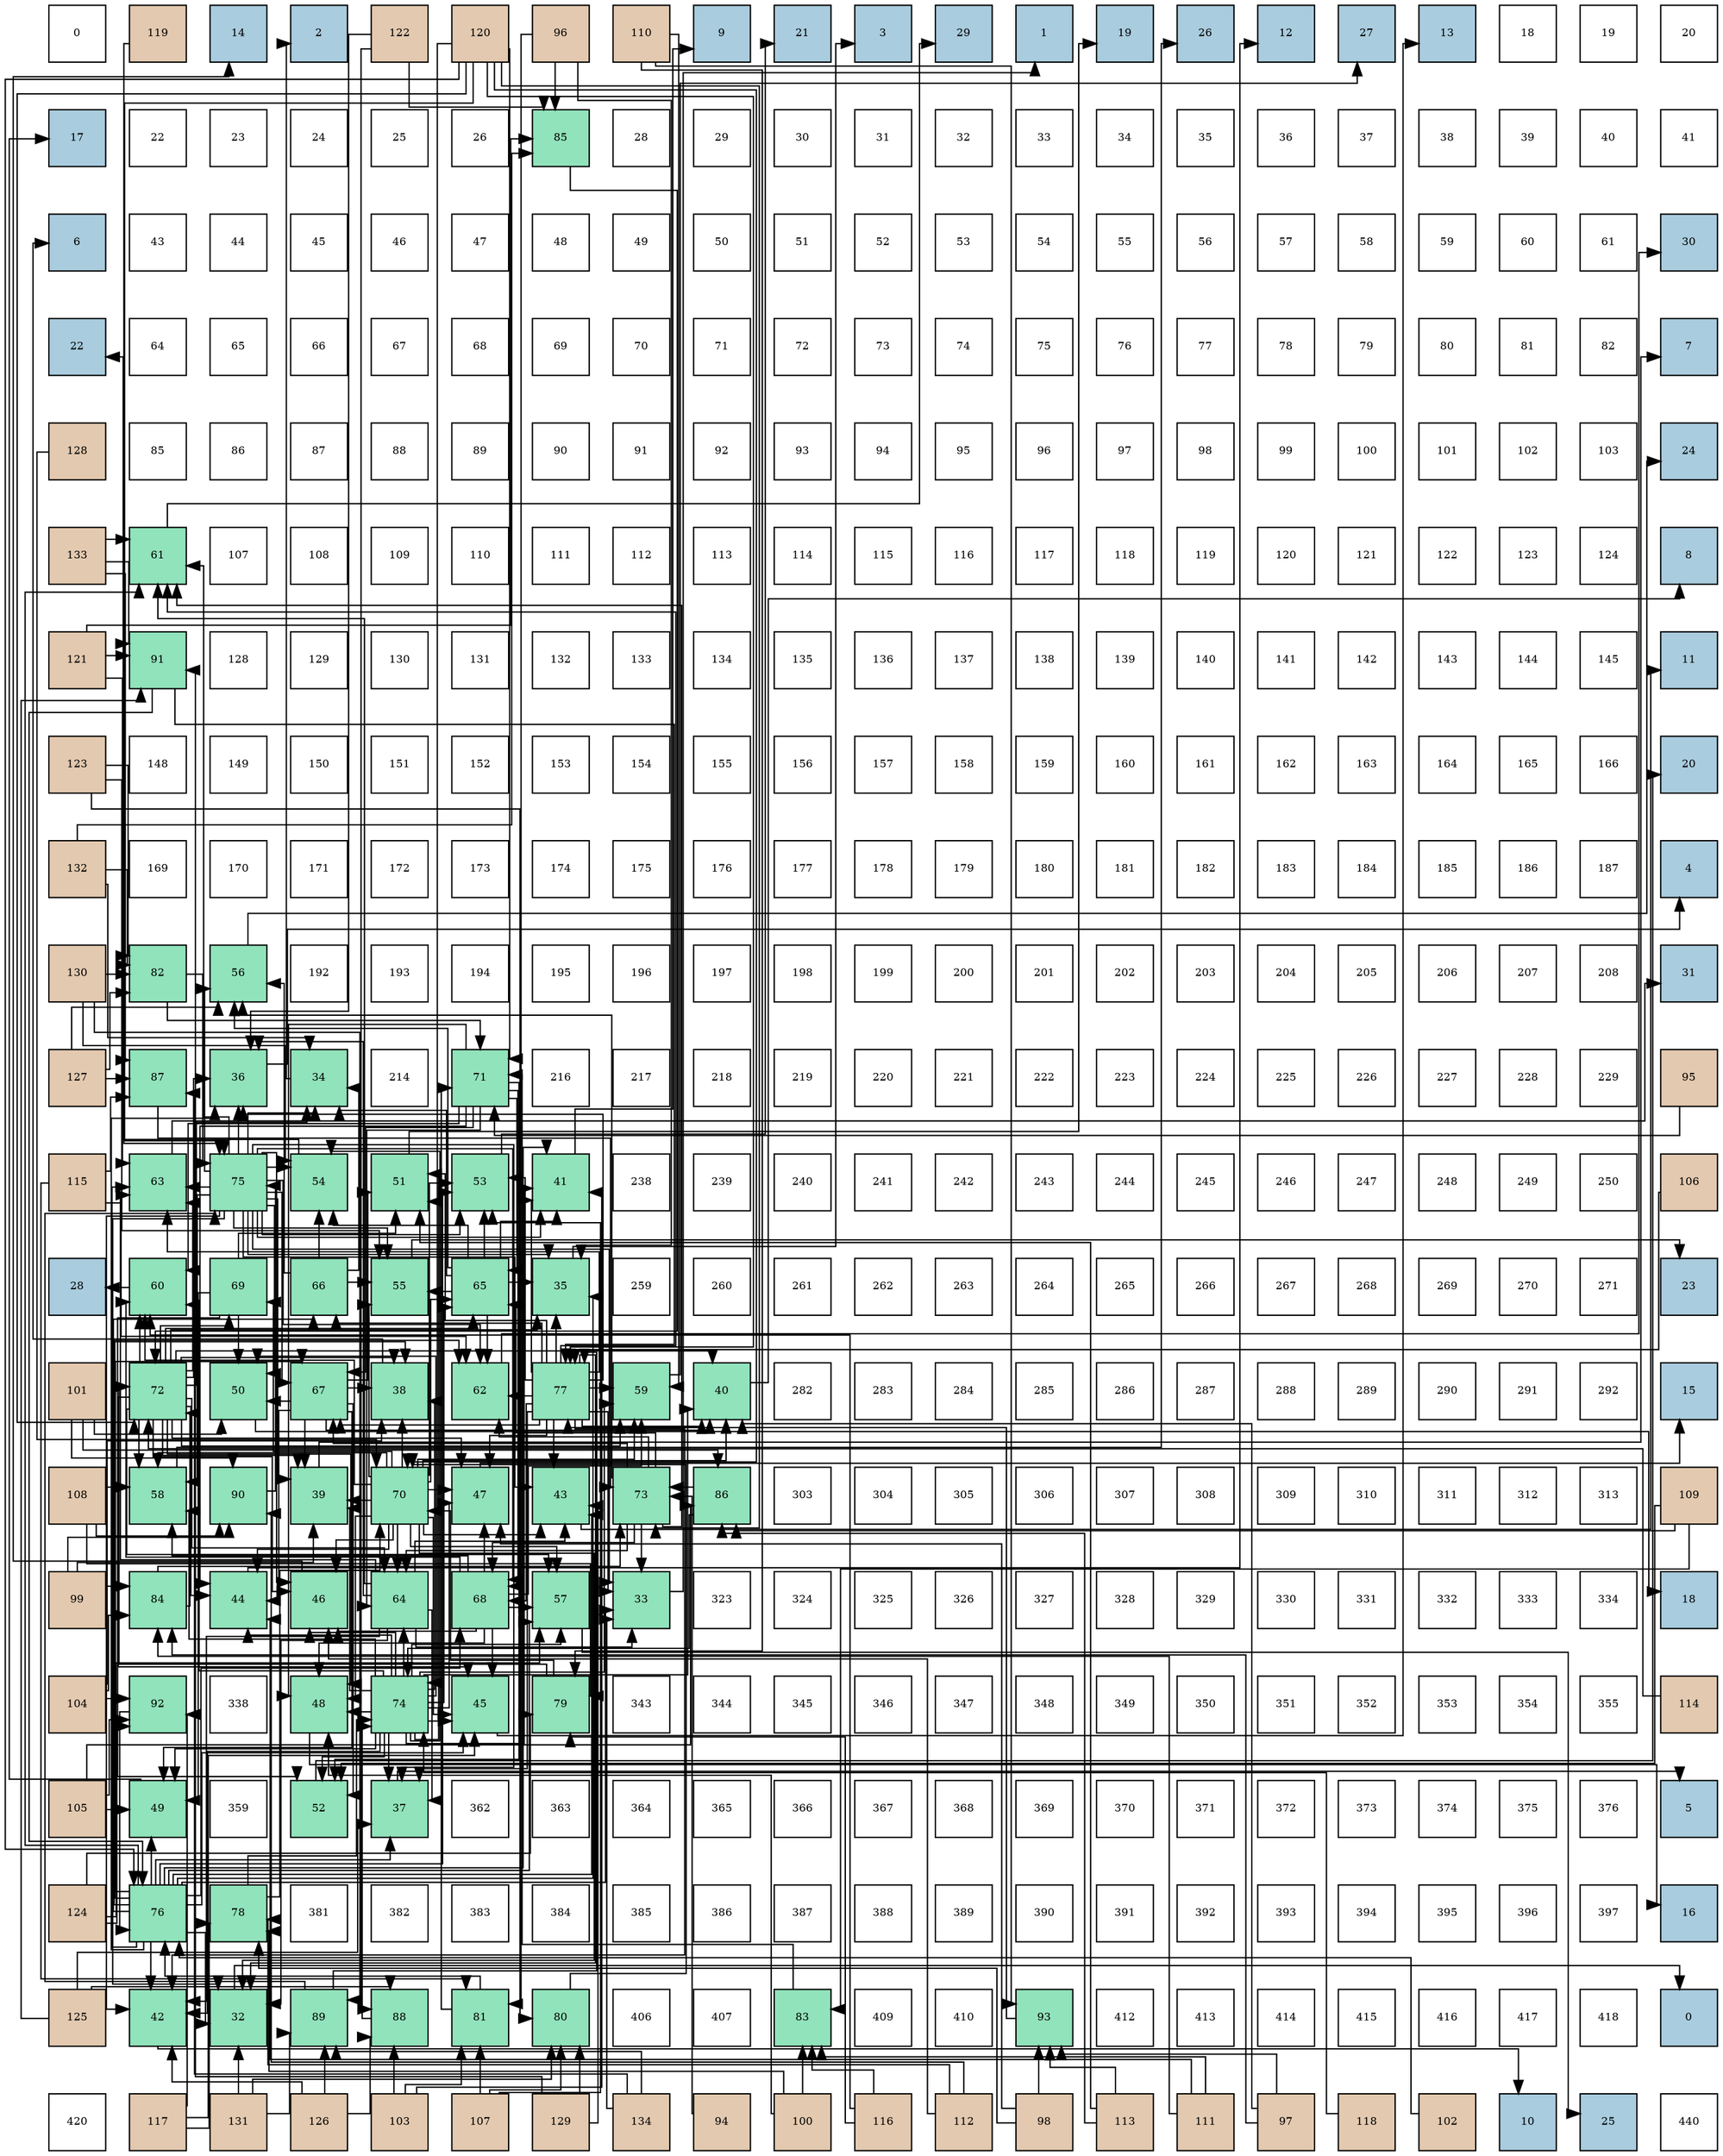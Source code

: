 digraph layout{
 rankdir=TB;
 splines=ortho;
 node [style=filled shape=square fixedsize=true width=0.6];
0[label="0", fontsize=8, fillcolor="#ffffff"];
1[label="119", fontsize=8, fillcolor="#e3c9af"];
2[label="14", fontsize=8, fillcolor="#a9ccde"];
3[label="2", fontsize=8, fillcolor="#a9ccde"];
4[label="122", fontsize=8, fillcolor="#e3c9af"];
5[label="120", fontsize=8, fillcolor="#e3c9af"];
6[label="96", fontsize=8, fillcolor="#e3c9af"];
7[label="110", fontsize=8, fillcolor="#e3c9af"];
8[label="9", fontsize=8, fillcolor="#a9ccde"];
9[label="21", fontsize=8, fillcolor="#a9ccde"];
10[label="3", fontsize=8, fillcolor="#a9ccde"];
11[label="29", fontsize=8, fillcolor="#a9ccde"];
12[label="1", fontsize=8, fillcolor="#a9ccde"];
13[label="19", fontsize=8, fillcolor="#a9ccde"];
14[label="26", fontsize=8, fillcolor="#a9ccde"];
15[label="12", fontsize=8, fillcolor="#a9ccde"];
16[label="27", fontsize=8, fillcolor="#a9ccde"];
17[label="13", fontsize=8, fillcolor="#a9ccde"];
18[label="18", fontsize=8, fillcolor="#ffffff"];
19[label="19", fontsize=8, fillcolor="#ffffff"];
20[label="20", fontsize=8, fillcolor="#ffffff"];
21[label="17", fontsize=8, fillcolor="#a9ccde"];
22[label="22", fontsize=8, fillcolor="#ffffff"];
23[label="23", fontsize=8, fillcolor="#ffffff"];
24[label="24", fontsize=8, fillcolor="#ffffff"];
25[label="25", fontsize=8, fillcolor="#ffffff"];
26[label="26", fontsize=8, fillcolor="#ffffff"];
27[label="85", fontsize=8, fillcolor="#91e3bb"];
28[label="28", fontsize=8, fillcolor="#ffffff"];
29[label="29", fontsize=8, fillcolor="#ffffff"];
30[label="30", fontsize=8, fillcolor="#ffffff"];
31[label="31", fontsize=8, fillcolor="#ffffff"];
32[label="32", fontsize=8, fillcolor="#ffffff"];
33[label="33", fontsize=8, fillcolor="#ffffff"];
34[label="34", fontsize=8, fillcolor="#ffffff"];
35[label="35", fontsize=8, fillcolor="#ffffff"];
36[label="36", fontsize=8, fillcolor="#ffffff"];
37[label="37", fontsize=8, fillcolor="#ffffff"];
38[label="38", fontsize=8, fillcolor="#ffffff"];
39[label="39", fontsize=8, fillcolor="#ffffff"];
40[label="40", fontsize=8, fillcolor="#ffffff"];
41[label="41", fontsize=8, fillcolor="#ffffff"];
42[label="6", fontsize=8, fillcolor="#a9ccde"];
43[label="43", fontsize=8, fillcolor="#ffffff"];
44[label="44", fontsize=8, fillcolor="#ffffff"];
45[label="45", fontsize=8, fillcolor="#ffffff"];
46[label="46", fontsize=8, fillcolor="#ffffff"];
47[label="47", fontsize=8, fillcolor="#ffffff"];
48[label="48", fontsize=8, fillcolor="#ffffff"];
49[label="49", fontsize=8, fillcolor="#ffffff"];
50[label="50", fontsize=8, fillcolor="#ffffff"];
51[label="51", fontsize=8, fillcolor="#ffffff"];
52[label="52", fontsize=8, fillcolor="#ffffff"];
53[label="53", fontsize=8, fillcolor="#ffffff"];
54[label="54", fontsize=8, fillcolor="#ffffff"];
55[label="55", fontsize=8, fillcolor="#ffffff"];
56[label="56", fontsize=8, fillcolor="#ffffff"];
57[label="57", fontsize=8, fillcolor="#ffffff"];
58[label="58", fontsize=8, fillcolor="#ffffff"];
59[label="59", fontsize=8, fillcolor="#ffffff"];
60[label="60", fontsize=8, fillcolor="#ffffff"];
61[label="61", fontsize=8, fillcolor="#ffffff"];
62[label="30", fontsize=8, fillcolor="#a9ccde"];
63[label="22", fontsize=8, fillcolor="#a9ccde"];
64[label="64", fontsize=8, fillcolor="#ffffff"];
65[label="65", fontsize=8, fillcolor="#ffffff"];
66[label="66", fontsize=8, fillcolor="#ffffff"];
67[label="67", fontsize=8, fillcolor="#ffffff"];
68[label="68", fontsize=8, fillcolor="#ffffff"];
69[label="69", fontsize=8, fillcolor="#ffffff"];
70[label="70", fontsize=8, fillcolor="#ffffff"];
71[label="71", fontsize=8, fillcolor="#ffffff"];
72[label="72", fontsize=8, fillcolor="#ffffff"];
73[label="73", fontsize=8, fillcolor="#ffffff"];
74[label="74", fontsize=8, fillcolor="#ffffff"];
75[label="75", fontsize=8, fillcolor="#ffffff"];
76[label="76", fontsize=8, fillcolor="#ffffff"];
77[label="77", fontsize=8, fillcolor="#ffffff"];
78[label="78", fontsize=8, fillcolor="#ffffff"];
79[label="79", fontsize=8, fillcolor="#ffffff"];
80[label="80", fontsize=8, fillcolor="#ffffff"];
81[label="81", fontsize=8, fillcolor="#ffffff"];
82[label="82", fontsize=8, fillcolor="#ffffff"];
83[label="7", fontsize=8, fillcolor="#a9ccde"];
84[label="128", fontsize=8, fillcolor="#e3c9af"];
85[label="85", fontsize=8, fillcolor="#ffffff"];
86[label="86", fontsize=8, fillcolor="#ffffff"];
87[label="87", fontsize=8, fillcolor="#ffffff"];
88[label="88", fontsize=8, fillcolor="#ffffff"];
89[label="89", fontsize=8, fillcolor="#ffffff"];
90[label="90", fontsize=8, fillcolor="#ffffff"];
91[label="91", fontsize=8, fillcolor="#ffffff"];
92[label="92", fontsize=8, fillcolor="#ffffff"];
93[label="93", fontsize=8, fillcolor="#ffffff"];
94[label="94", fontsize=8, fillcolor="#ffffff"];
95[label="95", fontsize=8, fillcolor="#ffffff"];
96[label="96", fontsize=8, fillcolor="#ffffff"];
97[label="97", fontsize=8, fillcolor="#ffffff"];
98[label="98", fontsize=8, fillcolor="#ffffff"];
99[label="99", fontsize=8, fillcolor="#ffffff"];
100[label="100", fontsize=8, fillcolor="#ffffff"];
101[label="101", fontsize=8, fillcolor="#ffffff"];
102[label="102", fontsize=8, fillcolor="#ffffff"];
103[label="103", fontsize=8, fillcolor="#ffffff"];
104[label="24", fontsize=8, fillcolor="#a9ccde"];
105[label="133", fontsize=8, fillcolor="#e3c9af"];
106[label="61", fontsize=8, fillcolor="#91e3bb"];
107[label="107", fontsize=8, fillcolor="#ffffff"];
108[label="108", fontsize=8, fillcolor="#ffffff"];
109[label="109", fontsize=8, fillcolor="#ffffff"];
110[label="110", fontsize=8, fillcolor="#ffffff"];
111[label="111", fontsize=8, fillcolor="#ffffff"];
112[label="112", fontsize=8, fillcolor="#ffffff"];
113[label="113", fontsize=8, fillcolor="#ffffff"];
114[label="114", fontsize=8, fillcolor="#ffffff"];
115[label="115", fontsize=8, fillcolor="#ffffff"];
116[label="116", fontsize=8, fillcolor="#ffffff"];
117[label="117", fontsize=8, fillcolor="#ffffff"];
118[label="118", fontsize=8, fillcolor="#ffffff"];
119[label="119", fontsize=8, fillcolor="#ffffff"];
120[label="120", fontsize=8, fillcolor="#ffffff"];
121[label="121", fontsize=8, fillcolor="#ffffff"];
122[label="122", fontsize=8, fillcolor="#ffffff"];
123[label="123", fontsize=8, fillcolor="#ffffff"];
124[label="124", fontsize=8, fillcolor="#ffffff"];
125[label="8", fontsize=8, fillcolor="#a9ccde"];
126[label="121", fontsize=8, fillcolor="#e3c9af"];
127[label="91", fontsize=8, fillcolor="#91e3bb"];
128[label="128", fontsize=8, fillcolor="#ffffff"];
129[label="129", fontsize=8, fillcolor="#ffffff"];
130[label="130", fontsize=8, fillcolor="#ffffff"];
131[label="131", fontsize=8, fillcolor="#ffffff"];
132[label="132", fontsize=8, fillcolor="#ffffff"];
133[label="133", fontsize=8, fillcolor="#ffffff"];
134[label="134", fontsize=8, fillcolor="#ffffff"];
135[label="135", fontsize=8, fillcolor="#ffffff"];
136[label="136", fontsize=8, fillcolor="#ffffff"];
137[label="137", fontsize=8, fillcolor="#ffffff"];
138[label="138", fontsize=8, fillcolor="#ffffff"];
139[label="139", fontsize=8, fillcolor="#ffffff"];
140[label="140", fontsize=8, fillcolor="#ffffff"];
141[label="141", fontsize=8, fillcolor="#ffffff"];
142[label="142", fontsize=8, fillcolor="#ffffff"];
143[label="143", fontsize=8, fillcolor="#ffffff"];
144[label="144", fontsize=8, fillcolor="#ffffff"];
145[label="145", fontsize=8, fillcolor="#ffffff"];
146[label="11", fontsize=8, fillcolor="#a9ccde"];
147[label="123", fontsize=8, fillcolor="#e3c9af"];
148[label="148", fontsize=8, fillcolor="#ffffff"];
149[label="149", fontsize=8, fillcolor="#ffffff"];
150[label="150", fontsize=8, fillcolor="#ffffff"];
151[label="151", fontsize=8, fillcolor="#ffffff"];
152[label="152", fontsize=8, fillcolor="#ffffff"];
153[label="153", fontsize=8, fillcolor="#ffffff"];
154[label="154", fontsize=8, fillcolor="#ffffff"];
155[label="155", fontsize=8, fillcolor="#ffffff"];
156[label="156", fontsize=8, fillcolor="#ffffff"];
157[label="157", fontsize=8, fillcolor="#ffffff"];
158[label="158", fontsize=8, fillcolor="#ffffff"];
159[label="159", fontsize=8, fillcolor="#ffffff"];
160[label="160", fontsize=8, fillcolor="#ffffff"];
161[label="161", fontsize=8, fillcolor="#ffffff"];
162[label="162", fontsize=8, fillcolor="#ffffff"];
163[label="163", fontsize=8, fillcolor="#ffffff"];
164[label="164", fontsize=8, fillcolor="#ffffff"];
165[label="165", fontsize=8, fillcolor="#ffffff"];
166[label="166", fontsize=8, fillcolor="#ffffff"];
167[label="20", fontsize=8, fillcolor="#a9ccde"];
168[label="132", fontsize=8, fillcolor="#e3c9af"];
169[label="169", fontsize=8, fillcolor="#ffffff"];
170[label="170", fontsize=8, fillcolor="#ffffff"];
171[label="171", fontsize=8, fillcolor="#ffffff"];
172[label="172", fontsize=8, fillcolor="#ffffff"];
173[label="173", fontsize=8, fillcolor="#ffffff"];
174[label="174", fontsize=8, fillcolor="#ffffff"];
175[label="175", fontsize=8, fillcolor="#ffffff"];
176[label="176", fontsize=8, fillcolor="#ffffff"];
177[label="177", fontsize=8, fillcolor="#ffffff"];
178[label="178", fontsize=8, fillcolor="#ffffff"];
179[label="179", fontsize=8, fillcolor="#ffffff"];
180[label="180", fontsize=8, fillcolor="#ffffff"];
181[label="181", fontsize=8, fillcolor="#ffffff"];
182[label="182", fontsize=8, fillcolor="#ffffff"];
183[label="183", fontsize=8, fillcolor="#ffffff"];
184[label="184", fontsize=8, fillcolor="#ffffff"];
185[label="185", fontsize=8, fillcolor="#ffffff"];
186[label="186", fontsize=8, fillcolor="#ffffff"];
187[label="187", fontsize=8, fillcolor="#ffffff"];
188[label="4", fontsize=8, fillcolor="#a9ccde"];
189[label="130", fontsize=8, fillcolor="#e3c9af"];
190[label="82", fontsize=8, fillcolor="#91e3bb"];
191[label="56", fontsize=8, fillcolor="#91e3bb"];
192[label="192", fontsize=8, fillcolor="#ffffff"];
193[label="193", fontsize=8, fillcolor="#ffffff"];
194[label="194", fontsize=8, fillcolor="#ffffff"];
195[label="195", fontsize=8, fillcolor="#ffffff"];
196[label="196", fontsize=8, fillcolor="#ffffff"];
197[label="197", fontsize=8, fillcolor="#ffffff"];
198[label="198", fontsize=8, fillcolor="#ffffff"];
199[label="199", fontsize=8, fillcolor="#ffffff"];
200[label="200", fontsize=8, fillcolor="#ffffff"];
201[label="201", fontsize=8, fillcolor="#ffffff"];
202[label="202", fontsize=8, fillcolor="#ffffff"];
203[label="203", fontsize=8, fillcolor="#ffffff"];
204[label="204", fontsize=8, fillcolor="#ffffff"];
205[label="205", fontsize=8, fillcolor="#ffffff"];
206[label="206", fontsize=8, fillcolor="#ffffff"];
207[label="207", fontsize=8, fillcolor="#ffffff"];
208[label="208", fontsize=8, fillcolor="#ffffff"];
209[label="31", fontsize=8, fillcolor="#a9ccde"];
210[label="127", fontsize=8, fillcolor="#e3c9af"];
211[label="87", fontsize=8, fillcolor="#91e3bb"];
212[label="36", fontsize=8, fillcolor="#91e3bb"];
213[label="34", fontsize=8, fillcolor="#91e3bb"];
214[label="214", fontsize=8, fillcolor="#ffffff"];
215[label="71", fontsize=8, fillcolor="#91e3bb"];
216[label="216", fontsize=8, fillcolor="#ffffff"];
217[label="217", fontsize=8, fillcolor="#ffffff"];
218[label="218", fontsize=8, fillcolor="#ffffff"];
219[label="219", fontsize=8, fillcolor="#ffffff"];
220[label="220", fontsize=8, fillcolor="#ffffff"];
221[label="221", fontsize=8, fillcolor="#ffffff"];
222[label="222", fontsize=8, fillcolor="#ffffff"];
223[label="223", fontsize=8, fillcolor="#ffffff"];
224[label="224", fontsize=8, fillcolor="#ffffff"];
225[label="225", fontsize=8, fillcolor="#ffffff"];
226[label="226", fontsize=8, fillcolor="#ffffff"];
227[label="227", fontsize=8, fillcolor="#ffffff"];
228[label="228", fontsize=8, fillcolor="#ffffff"];
229[label="229", fontsize=8, fillcolor="#ffffff"];
230[label="95", fontsize=8, fillcolor="#e3c9af"];
231[label="115", fontsize=8, fillcolor="#e3c9af"];
232[label="63", fontsize=8, fillcolor="#91e3bb"];
233[label="75", fontsize=8, fillcolor="#91e3bb"];
234[label="54", fontsize=8, fillcolor="#91e3bb"];
235[label="51", fontsize=8, fillcolor="#91e3bb"];
236[label="53", fontsize=8, fillcolor="#91e3bb"];
237[label="41", fontsize=8, fillcolor="#91e3bb"];
238[label="238", fontsize=8, fillcolor="#ffffff"];
239[label="239", fontsize=8, fillcolor="#ffffff"];
240[label="240", fontsize=8, fillcolor="#ffffff"];
241[label="241", fontsize=8, fillcolor="#ffffff"];
242[label="242", fontsize=8, fillcolor="#ffffff"];
243[label="243", fontsize=8, fillcolor="#ffffff"];
244[label="244", fontsize=8, fillcolor="#ffffff"];
245[label="245", fontsize=8, fillcolor="#ffffff"];
246[label="246", fontsize=8, fillcolor="#ffffff"];
247[label="247", fontsize=8, fillcolor="#ffffff"];
248[label="248", fontsize=8, fillcolor="#ffffff"];
249[label="249", fontsize=8, fillcolor="#ffffff"];
250[label="250", fontsize=8, fillcolor="#ffffff"];
251[label="106", fontsize=8, fillcolor="#e3c9af"];
252[label="28", fontsize=8, fillcolor="#a9ccde"];
253[label="60", fontsize=8, fillcolor="#91e3bb"];
254[label="69", fontsize=8, fillcolor="#91e3bb"];
255[label="66", fontsize=8, fillcolor="#91e3bb"];
256[label="55", fontsize=8, fillcolor="#91e3bb"];
257[label="65", fontsize=8, fillcolor="#91e3bb"];
258[label="35", fontsize=8, fillcolor="#91e3bb"];
259[label="259", fontsize=8, fillcolor="#ffffff"];
260[label="260", fontsize=8, fillcolor="#ffffff"];
261[label="261", fontsize=8, fillcolor="#ffffff"];
262[label="262", fontsize=8, fillcolor="#ffffff"];
263[label="263", fontsize=8, fillcolor="#ffffff"];
264[label="264", fontsize=8, fillcolor="#ffffff"];
265[label="265", fontsize=8, fillcolor="#ffffff"];
266[label="266", fontsize=8, fillcolor="#ffffff"];
267[label="267", fontsize=8, fillcolor="#ffffff"];
268[label="268", fontsize=8, fillcolor="#ffffff"];
269[label="269", fontsize=8, fillcolor="#ffffff"];
270[label="270", fontsize=8, fillcolor="#ffffff"];
271[label="271", fontsize=8, fillcolor="#ffffff"];
272[label="23", fontsize=8, fillcolor="#a9ccde"];
273[label="101", fontsize=8, fillcolor="#e3c9af"];
274[label="72", fontsize=8, fillcolor="#91e3bb"];
275[label="50", fontsize=8, fillcolor="#91e3bb"];
276[label="67", fontsize=8, fillcolor="#91e3bb"];
277[label="38", fontsize=8, fillcolor="#91e3bb"];
278[label="62", fontsize=8, fillcolor="#91e3bb"];
279[label="77", fontsize=8, fillcolor="#91e3bb"];
280[label="59", fontsize=8, fillcolor="#91e3bb"];
281[label="40", fontsize=8, fillcolor="#91e3bb"];
282[label="282", fontsize=8, fillcolor="#ffffff"];
283[label="283", fontsize=8, fillcolor="#ffffff"];
284[label="284", fontsize=8, fillcolor="#ffffff"];
285[label="285", fontsize=8, fillcolor="#ffffff"];
286[label="286", fontsize=8, fillcolor="#ffffff"];
287[label="287", fontsize=8, fillcolor="#ffffff"];
288[label="288", fontsize=8, fillcolor="#ffffff"];
289[label="289", fontsize=8, fillcolor="#ffffff"];
290[label="290", fontsize=8, fillcolor="#ffffff"];
291[label="291", fontsize=8, fillcolor="#ffffff"];
292[label="292", fontsize=8, fillcolor="#ffffff"];
293[label="15", fontsize=8, fillcolor="#a9ccde"];
294[label="108", fontsize=8, fillcolor="#e3c9af"];
295[label="58", fontsize=8, fillcolor="#91e3bb"];
296[label="90", fontsize=8, fillcolor="#91e3bb"];
297[label="39", fontsize=8, fillcolor="#91e3bb"];
298[label="70", fontsize=8, fillcolor="#91e3bb"];
299[label="47", fontsize=8, fillcolor="#91e3bb"];
300[label="43", fontsize=8, fillcolor="#91e3bb"];
301[label="73", fontsize=8, fillcolor="#91e3bb"];
302[label="86", fontsize=8, fillcolor="#91e3bb"];
303[label="303", fontsize=8, fillcolor="#ffffff"];
304[label="304", fontsize=8, fillcolor="#ffffff"];
305[label="305", fontsize=8, fillcolor="#ffffff"];
306[label="306", fontsize=8, fillcolor="#ffffff"];
307[label="307", fontsize=8, fillcolor="#ffffff"];
308[label="308", fontsize=8, fillcolor="#ffffff"];
309[label="309", fontsize=8, fillcolor="#ffffff"];
310[label="310", fontsize=8, fillcolor="#ffffff"];
311[label="311", fontsize=8, fillcolor="#ffffff"];
312[label="312", fontsize=8, fillcolor="#ffffff"];
313[label="313", fontsize=8, fillcolor="#ffffff"];
314[label="109", fontsize=8, fillcolor="#e3c9af"];
315[label="99", fontsize=8, fillcolor="#e3c9af"];
316[label="84", fontsize=8, fillcolor="#91e3bb"];
317[label="44", fontsize=8, fillcolor="#91e3bb"];
318[label="46", fontsize=8, fillcolor="#91e3bb"];
319[label="64", fontsize=8, fillcolor="#91e3bb"];
320[label="68", fontsize=8, fillcolor="#91e3bb"];
321[label="57", fontsize=8, fillcolor="#91e3bb"];
322[label="33", fontsize=8, fillcolor="#91e3bb"];
323[label="323", fontsize=8, fillcolor="#ffffff"];
324[label="324", fontsize=8, fillcolor="#ffffff"];
325[label="325", fontsize=8, fillcolor="#ffffff"];
326[label="326", fontsize=8, fillcolor="#ffffff"];
327[label="327", fontsize=8, fillcolor="#ffffff"];
328[label="328", fontsize=8, fillcolor="#ffffff"];
329[label="329", fontsize=8, fillcolor="#ffffff"];
330[label="330", fontsize=8, fillcolor="#ffffff"];
331[label="331", fontsize=8, fillcolor="#ffffff"];
332[label="332", fontsize=8, fillcolor="#ffffff"];
333[label="333", fontsize=8, fillcolor="#ffffff"];
334[label="334", fontsize=8, fillcolor="#ffffff"];
335[label="18", fontsize=8, fillcolor="#a9ccde"];
336[label="104", fontsize=8, fillcolor="#e3c9af"];
337[label="92", fontsize=8, fillcolor="#91e3bb"];
338[label="338", fontsize=8, fillcolor="#ffffff"];
339[label="48", fontsize=8, fillcolor="#91e3bb"];
340[label="74", fontsize=8, fillcolor="#91e3bb"];
341[label="45", fontsize=8, fillcolor="#91e3bb"];
342[label="79", fontsize=8, fillcolor="#91e3bb"];
343[label="343", fontsize=8, fillcolor="#ffffff"];
344[label="344", fontsize=8, fillcolor="#ffffff"];
345[label="345", fontsize=8, fillcolor="#ffffff"];
346[label="346", fontsize=8, fillcolor="#ffffff"];
347[label="347", fontsize=8, fillcolor="#ffffff"];
348[label="348", fontsize=8, fillcolor="#ffffff"];
349[label="349", fontsize=8, fillcolor="#ffffff"];
350[label="350", fontsize=8, fillcolor="#ffffff"];
351[label="351", fontsize=8, fillcolor="#ffffff"];
352[label="352", fontsize=8, fillcolor="#ffffff"];
353[label="353", fontsize=8, fillcolor="#ffffff"];
354[label="354", fontsize=8, fillcolor="#ffffff"];
355[label="355", fontsize=8, fillcolor="#ffffff"];
356[label="114", fontsize=8, fillcolor="#e3c9af"];
357[label="105", fontsize=8, fillcolor="#e3c9af"];
358[label="49", fontsize=8, fillcolor="#91e3bb"];
359[label="359", fontsize=8, fillcolor="#ffffff"];
360[label="52", fontsize=8, fillcolor="#91e3bb"];
361[label="37", fontsize=8, fillcolor="#91e3bb"];
362[label="362", fontsize=8, fillcolor="#ffffff"];
363[label="363", fontsize=8, fillcolor="#ffffff"];
364[label="364", fontsize=8, fillcolor="#ffffff"];
365[label="365", fontsize=8, fillcolor="#ffffff"];
366[label="366", fontsize=8, fillcolor="#ffffff"];
367[label="367", fontsize=8, fillcolor="#ffffff"];
368[label="368", fontsize=8, fillcolor="#ffffff"];
369[label="369", fontsize=8, fillcolor="#ffffff"];
370[label="370", fontsize=8, fillcolor="#ffffff"];
371[label="371", fontsize=8, fillcolor="#ffffff"];
372[label="372", fontsize=8, fillcolor="#ffffff"];
373[label="373", fontsize=8, fillcolor="#ffffff"];
374[label="374", fontsize=8, fillcolor="#ffffff"];
375[label="375", fontsize=8, fillcolor="#ffffff"];
376[label="376", fontsize=8, fillcolor="#ffffff"];
377[label="5", fontsize=8, fillcolor="#a9ccde"];
378[label="124", fontsize=8, fillcolor="#e3c9af"];
379[label="76", fontsize=8, fillcolor="#91e3bb"];
380[label="78", fontsize=8, fillcolor="#91e3bb"];
381[label="381", fontsize=8, fillcolor="#ffffff"];
382[label="382", fontsize=8, fillcolor="#ffffff"];
383[label="383", fontsize=8, fillcolor="#ffffff"];
384[label="384", fontsize=8, fillcolor="#ffffff"];
385[label="385", fontsize=8, fillcolor="#ffffff"];
386[label="386", fontsize=8, fillcolor="#ffffff"];
387[label="387", fontsize=8, fillcolor="#ffffff"];
388[label="388", fontsize=8, fillcolor="#ffffff"];
389[label="389", fontsize=8, fillcolor="#ffffff"];
390[label="390", fontsize=8, fillcolor="#ffffff"];
391[label="391", fontsize=8, fillcolor="#ffffff"];
392[label="392", fontsize=8, fillcolor="#ffffff"];
393[label="393", fontsize=8, fillcolor="#ffffff"];
394[label="394", fontsize=8, fillcolor="#ffffff"];
395[label="395", fontsize=8, fillcolor="#ffffff"];
396[label="396", fontsize=8, fillcolor="#ffffff"];
397[label="397", fontsize=8, fillcolor="#ffffff"];
398[label="16", fontsize=8, fillcolor="#a9ccde"];
399[label="125", fontsize=8, fillcolor="#e3c9af"];
400[label="42", fontsize=8, fillcolor="#91e3bb"];
401[label="32", fontsize=8, fillcolor="#91e3bb"];
402[label="89", fontsize=8, fillcolor="#91e3bb"];
403[label="88", fontsize=8, fillcolor="#91e3bb"];
404[label="81", fontsize=8, fillcolor="#91e3bb"];
405[label="80", fontsize=8, fillcolor="#91e3bb"];
406[label="406", fontsize=8, fillcolor="#ffffff"];
407[label="407", fontsize=8, fillcolor="#ffffff"];
408[label="83", fontsize=8, fillcolor="#91e3bb"];
409[label="409", fontsize=8, fillcolor="#ffffff"];
410[label="410", fontsize=8, fillcolor="#ffffff"];
411[label="93", fontsize=8, fillcolor="#91e3bb"];
412[label="412", fontsize=8, fillcolor="#ffffff"];
413[label="413", fontsize=8, fillcolor="#ffffff"];
414[label="414", fontsize=8, fillcolor="#ffffff"];
415[label="415", fontsize=8, fillcolor="#ffffff"];
416[label="416", fontsize=8, fillcolor="#ffffff"];
417[label="417", fontsize=8, fillcolor="#ffffff"];
418[label="418", fontsize=8, fillcolor="#ffffff"];
419[label="0", fontsize=8, fillcolor="#a9ccde"];
420[label="420", fontsize=8, fillcolor="#ffffff"];
421[label="117", fontsize=8, fillcolor="#e3c9af"];
422[label="131", fontsize=8, fillcolor="#e3c9af"];
423[label="126", fontsize=8, fillcolor="#e3c9af"];
424[label="103", fontsize=8, fillcolor="#e3c9af"];
425[label="107", fontsize=8, fillcolor="#e3c9af"];
426[label="129", fontsize=8, fillcolor="#e3c9af"];
427[label="134", fontsize=8, fillcolor="#e3c9af"];
428[label="94", fontsize=8, fillcolor="#e3c9af"];
429[label="100", fontsize=8, fillcolor="#e3c9af"];
430[label="116", fontsize=8, fillcolor="#e3c9af"];
431[label="112", fontsize=8, fillcolor="#e3c9af"];
432[label="98", fontsize=8, fillcolor="#e3c9af"];
433[label="113", fontsize=8, fillcolor="#e3c9af"];
434[label="111", fontsize=8, fillcolor="#e3c9af"];
435[label="97", fontsize=8, fillcolor="#e3c9af"];
436[label="118", fontsize=8, fillcolor="#e3c9af"];
437[label="102", fontsize=8, fillcolor="#e3c9af"];
438[label="10", fontsize=8, fillcolor="#a9ccde"];
439[label="25", fontsize=8, fillcolor="#a9ccde"];
440[label="440", fontsize=8, fillcolor="#ffffff"];
edge [constraint=false, style=vis];401 -> 419;
322 -> 12;
213 -> 3;
258 -> 10;
212 -> 188;
361 -> 377;
277 -> 42;
297 -> 83;
281 -> 125;
237 -> 8;
400 -> 438;
300 -> 146;
317 -> 15;
341 -> 17;
318 -> 2;
299 -> 293;
339 -> 398;
358 -> 21;
275 -> 335;
235 -> 13;
360 -> 167;
236 -> 9;
234 -> 63;
256 -> 272;
191 -> 104;
321 -> 439;
295 -> 14;
280 -> 16;
253 -> 252;
106 -> 11;
278 -> 62;
232 -> 209;
319 -> 401;
319 -> 322;
319 -> 212;
319 -> 361;
319 -> 400;
319 -> 300;
319 -> 106;
319 -> 232;
257 -> 213;
257 -> 258;
257 -> 237;
257 -> 236;
257 -> 234;
257 -> 256;
257 -> 191;
257 -> 278;
255 -> 213;
255 -> 234;
255 -> 256;
255 -> 191;
276 -> 277;
276 -> 297;
276 -> 281;
276 -> 317;
276 -> 358;
276 -> 275;
276 -> 235;
276 -> 360;
320 -> 341;
320 -> 318;
320 -> 299;
320 -> 339;
320 -> 321;
320 -> 295;
320 -> 280;
320 -> 253;
254 -> 358;
254 -> 275;
254 -> 235;
254 -> 360;
298 -> 401;
298 -> 277;
298 -> 297;
298 -> 281;
298 -> 300;
298 -> 317;
298 -> 341;
298 -> 318;
298 -> 299;
298 -> 339;
298 -> 236;
298 -> 256;
298 -> 321;
298 -> 295;
298 -> 280;
298 -> 253;
298 -> 319;
298 -> 257;
298 -> 254;
215 -> 317;
215 -> 339;
215 -> 360;
215 -> 253;
215 -> 319;
215 -> 257;
215 -> 276;
215 -> 320;
274 -> 213;
274 -> 258;
274 -> 212;
274 -> 277;
274 -> 297;
274 -> 281;
274 -> 317;
274 -> 341;
274 -> 318;
274 -> 299;
274 -> 339;
274 -> 321;
274 -> 295;
274 -> 280;
274 -> 253;
274 -> 232;
274 -> 319;
274 -> 257;
274 -> 254;
301 -> 322;
301 -> 191;
301 -> 106;
301 -> 278;
301 -> 319;
301 -> 257;
301 -> 276;
301 -> 320;
340 -> 361;
340 -> 277;
340 -> 297;
340 -> 281;
340 -> 237;
340 -> 400;
340 -> 317;
340 -> 341;
340 -> 318;
340 -> 299;
340 -> 339;
340 -> 358;
340 -> 275;
340 -> 235;
340 -> 360;
340 -> 234;
340 -> 321;
340 -> 295;
340 -> 280;
340 -> 253;
340 -> 319;
340 -> 257;
233 -> 401;
233 -> 322;
233 -> 213;
233 -> 258;
233 -> 212;
233 -> 361;
233 -> 297;
233 -> 237;
233 -> 400;
233 -> 300;
233 -> 318;
233 -> 275;
233 -> 236;
233 -> 234;
233 -> 256;
233 -> 191;
233 -> 295;
233 -> 106;
233 -> 278;
233 -> 232;
233 -> 276;
233 -> 320;
379 -> 401;
379 -> 322;
379 -> 258;
379 -> 212;
379 -> 361;
379 -> 277;
379 -> 237;
379 -> 400;
379 -> 300;
379 -> 341;
379 -> 358;
379 -> 236;
379 -> 321;
379 -> 106;
379 -> 278;
379 -> 232;
379 -> 255;
379 -> 276;
379 -> 320;
279 -> 401;
279 -> 322;
279 -> 258;
279 -> 212;
279 -> 361;
279 -> 281;
279 -> 237;
279 -> 400;
279 -> 300;
279 -> 299;
279 -> 235;
279 -> 236;
279 -> 280;
279 -> 106;
279 -> 278;
279 -> 232;
279 -> 255;
279 -> 276;
279 -> 320;
380 -> 298;
380 -> 340;
342 -> 298;
342 -> 274;
405 -> 298;
404 -> 215;
404 -> 379;
190 -> 215;
190 -> 233;
408 -> 215;
316 -> 274;
316 -> 301;
27 -> 274;
302 -> 301;
302 -> 340;
211 -> 301;
403 -> 340;
402 -> 233;
402 -> 279;
296 -> 233;
127 -> 379;
127 -> 279;
337 -> 379;
411 -> 279;
428 -> 301;
230 -> 215;
6 -> 258;
6 -> 404;
6 -> 27;
435 -> 281;
435 -> 316;
435 -> 411;
432 -> 299;
432 -> 380;
432 -> 411;
315 -> 297;
315 -> 316;
315 -> 296;
429 -> 339;
429 -> 380;
429 -> 408;
273 -> 275;
273 -> 302;
273 -> 296;
437 -> 379;
424 -> 237;
424 -> 404;
424 -> 403;
336 -> 277;
336 -> 316;
336 -> 337;
357 -> 358;
357 -> 302;
357 -> 337;
251 -> 279;
425 -> 236;
425 -> 405;
425 -> 404;
294 -> 295;
294 -> 342;
294 -> 296;
314 -> 360;
314 -> 408;
314 -> 302;
7 -> 280;
7 -> 342;
7 -> 411;
434 -> 317;
434 -> 408;
434 -> 316;
431 -> 318;
431 -> 380;
431 -> 296;
433 -> 235;
433 -> 302;
433 -> 411;
356 -> 274;
231 -> 278;
231 -> 404;
231 -> 211;
430 -> 253;
430 -> 342;
430 -> 408;
421 -> 341;
421 -> 380;
421 -> 337;
436 -> 340;
1 -> 233;
5 -> 298;
5 -> 215;
5 -> 274;
5 -> 301;
5 -> 340;
5 -> 233;
5 -> 379;
5 -> 279;
126 -> 232;
126 -> 27;
126 -> 127;
4 -> 212;
4 -> 27;
4 -> 402;
147 -> 256;
147 -> 405;
147 -> 190;
378 -> 321;
378 -> 342;
378 -> 337;
399 -> 361;
399 -> 403;
399 -> 127;
423 -> 400;
423 -> 403;
423 -> 402;
210 -> 191;
210 -> 190;
210 -> 211;
84 -> 298;
426 -> 300;
426 -> 405;
426 -> 127;
189 -> 234;
189 -> 190;
189 -> 403;
422 -> 401;
422 -> 405;
422 -> 402;
168 -> 213;
168 -> 190;
168 -> 27;
105 -> 106;
105 -> 211;
105 -> 127;
427 -> 322;
427 -> 211;
427 -> 402;
edge [constraint=true, style=invis];
0 -> 21 -> 42 -> 63 -> 84 -> 105 -> 126 -> 147 -> 168 -> 189 -> 210 -> 231 -> 252 -> 273 -> 294 -> 315 -> 336 -> 357 -> 378 -> 399 -> 420;
1 -> 22 -> 43 -> 64 -> 85 -> 106 -> 127 -> 148 -> 169 -> 190 -> 211 -> 232 -> 253 -> 274 -> 295 -> 316 -> 337 -> 358 -> 379 -> 400 -> 421;
2 -> 23 -> 44 -> 65 -> 86 -> 107 -> 128 -> 149 -> 170 -> 191 -> 212 -> 233 -> 254 -> 275 -> 296 -> 317 -> 338 -> 359 -> 380 -> 401 -> 422;
3 -> 24 -> 45 -> 66 -> 87 -> 108 -> 129 -> 150 -> 171 -> 192 -> 213 -> 234 -> 255 -> 276 -> 297 -> 318 -> 339 -> 360 -> 381 -> 402 -> 423;
4 -> 25 -> 46 -> 67 -> 88 -> 109 -> 130 -> 151 -> 172 -> 193 -> 214 -> 235 -> 256 -> 277 -> 298 -> 319 -> 340 -> 361 -> 382 -> 403 -> 424;
5 -> 26 -> 47 -> 68 -> 89 -> 110 -> 131 -> 152 -> 173 -> 194 -> 215 -> 236 -> 257 -> 278 -> 299 -> 320 -> 341 -> 362 -> 383 -> 404 -> 425;
6 -> 27 -> 48 -> 69 -> 90 -> 111 -> 132 -> 153 -> 174 -> 195 -> 216 -> 237 -> 258 -> 279 -> 300 -> 321 -> 342 -> 363 -> 384 -> 405 -> 426;
7 -> 28 -> 49 -> 70 -> 91 -> 112 -> 133 -> 154 -> 175 -> 196 -> 217 -> 238 -> 259 -> 280 -> 301 -> 322 -> 343 -> 364 -> 385 -> 406 -> 427;
8 -> 29 -> 50 -> 71 -> 92 -> 113 -> 134 -> 155 -> 176 -> 197 -> 218 -> 239 -> 260 -> 281 -> 302 -> 323 -> 344 -> 365 -> 386 -> 407 -> 428;
9 -> 30 -> 51 -> 72 -> 93 -> 114 -> 135 -> 156 -> 177 -> 198 -> 219 -> 240 -> 261 -> 282 -> 303 -> 324 -> 345 -> 366 -> 387 -> 408 -> 429;
10 -> 31 -> 52 -> 73 -> 94 -> 115 -> 136 -> 157 -> 178 -> 199 -> 220 -> 241 -> 262 -> 283 -> 304 -> 325 -> 346 -> 367 -> 388 -> 409 -> 430;
11 -> 32 -> 53 -> 74 -> 95 -> 116 -> 137 -> 158 -> 179 -> 200 -> 221 -> 242 -> 263 -> 284 -> 305 -> 326 -> 347 -> 368 -> 389 -> 410 -> 431;
12 -> 33 -> 54 -> 75 -> 96 -> 117 -> 138 -> 159 -> 180 -> 201 -> 222 -> 243 -> 264 -> 285 -> 306 -> 327 -> 348 -> 369 -> 390 -> 411 -> 432;
13 -> 34 -> 55 -> 76 -> 97 -> 118 -> 139 -> 160 -> 181 -> 202 -> 223 -> 244 -> 265 -> 286 -> 307 -> 328 -> 349 -> 370 -> 391 -> 412 -> 433;
14 -> 35 -> 56 -> 77 -> 98 -> 119 -> 140 -> 161 -> 182 -> 203 -> 224 -> 245 -> 266 -> 287 -> 308 -> 329 -> 350 -> 371 -> 392 -> 413 -> 434;
15 -> 36 -> 57 -> 78 -> 99 -> 120 -> 141 -> 162 -> 183 -> 204 -> 225 -> 246 -> 267 -> 288 -> 309 -> 330 -> 351 -> 372 -> 393 -> 414 -> 435;
16 -> 37 -> 58 -> 79 -> 100 -> 121 -> 142 -> 163 -> 184 -> 205 -> 226 -> 247 -> 268 -> 289 -> 310 -> 331 -> 352 -> 373 -> 394 -> 415 -> 436;
17 -> 38 -> 59 -> 80 -> 101 -> 122 -> 143 -> 164 -> 185 -> 206 -> 227 -> 248 -> 269 -> 290 -> 311 -> 332 -> 353 -> 374 -> 395 -> 416 -> 437;
18 -> 39 -> 60 -> 81 -> 102 -> 123 -> 144 -> 165 -> 186 -> 207 -> 228 -> 249 -> 270 -> 291 -> 312 -> 333 -> 354 -> 375 -> 396 -> 417 -> 438;
19 -> 40 -> 61 -> 82 -> 103 -> 124 -> 145 -> 166 -> 187 -> 208 -> 229 -> 250 -> 271 -> 292 -> 313 -> 334 -> 355 -> 376 -> 397 -> 418 -> 439;
20 -> 41 -> 62 -> 83 -> 104 -> 125 -> 146 -> 167 -> 188 -> 209 -> 230 -> 251 -> 272 -> 293 -> 314 -> 335 -> 356 -> 377 -> 398 -> 419 -> 440;
rank = same {0 -> 1 -> 2 -> 3 -> 4 -> 5 -> 6 -> 7 -> 8 -> 9 -> 10 -> 11 -> 12 -> 13 -> 14 -> 15 -> 16 -> 17 -> 18 -> 19 -> 20};
rank = same {21 -> 22 -> 23 -> 24 -> 25 -> 26 -> 27 -> 28 -> 29 -> 30 -> 31 -> 32 -> 33 -> 34 -> 35 -> 36 -> 37 -> 38 -> 39 -> 40 -> 41};
rank = same {42 -> 43 -> 44 -> 45 -> 46 -> 47 -> 48 -> 49 -> 50 -> 51 -> 52 -> 53 -> 54 -> 55 -> 56 -> 57 -> 58 -> 59 -> 60 -> 61 -> 62};
rank = same {63 -> 64 -> 65 -> 66 -> 67 -> 68 -> 69 -> 70 -> 71 -> 72 -> 73 -> 74 -> 75 -> 76 -> 77 -> 78 -> 79 -> 80 -> 81 -> 82 -> 83};
rank = same {84 -> 85 -> 86 -> 87 -> 88 -> 89 -> 90 -> 91 -> 92 -> 93 -> 94 -> 95 -> 96 -> 97 -> 98 -> 99 -> 100 -> 101 -> 102 -> 103 -> 104};
rank = same {105 -> 106 -> 107 -> 108 -> 109 -> 110 -> 111 -> 112 -> 113 -> 114 -> 115 -> 116 -> 117 -> 118 -> 119 -> 120 -> 121 -> 122 -> 123 -> 124 -> 125};
rank = same {126 -> 127 -> 128 -> 129 -> 130 -> 131 -> 132 -> 133 -> 134 -> 135 -> 136 -> 137 -> 138 -> 139 -> 140 -> 141 -> 142 -> 143 -> 144 -> 145 -> 146};
rank = same {147 -> 148 -> 149 -> 150 -> 151 -> 152 -> 153 -> 154 -> 155 -> 156 -> 157 -> 158 -> 159 -> 160 -> 161 -> 162 -> 163 -> 164 -> 165 -> 166 -> 167};
rank = same {168 -> 169 -> 170 -> 171 -> 172 -> 173 -> 174 -> 175 -> 176 -> 177 -> 178 -> 179 -> 180 -> 181 -> 182 -> 183 -> 184 -> 185 -> 186 -> 187 -> 188};
rank = same {189 -> 190 -> 191 -> 192 -> 193 -> 194 -> 195 -> 196 -> 197 -> 198 -> 199 -> 200 -> 201 -> 202 -> 203 -> 204 -> 205 -> 206 -> 207 -> 208 -> 209};
rank = same {210 -> 211 -> 212 -> 213 -> 214 -> 215 -> 216 -> 217 -> 218 -> 219 -> 220 -> 221 -> 222 -> 223 -> 224 -> 225 -> 226 -> 227 -> 228 -> 229 -> 230};
rank = same {231 -> 232 -> 233 -> 234 -> 235 -> 236 -> 237 -> 238 -> 239 -> 240 -> 241 -> 242 -> 243 -> 244 -> 245 -> 246 -> 247 -> 248 -> 249 -> 250 -> 251};
rank = same {252 -> 253 -> 254 -> 255 -> 256 -> 257 -> 258 -> 259 -> 260 -> 261 -> 262 -> 263 -> 264 -> 265 -> 266 -> 267 -> 268 -> 269 -> 270 -> 271 -> 272};
rank = same {273 -> 274 -> 275 -> 276 -> 277 -> 278 -> 279 -> 280 -> 281 -> 282 -> 283 -> 284 -> 285 -> 286 -> 287 -> 288 -> 289 -> 290 -> 291 -> 292 -> 293};
rank = same {294 -> 295 -> 296 -> 297 -> 298 -> 299 -> 300 -> 301 -> 302 -> 303 -> 304 -> 305 -> 306 -> 307 -> 308 -> 309 -> 310 -> 311 -> 312 -> 313 -> 314};
rank = same {315 -> 316 -> 317 -> 318 -> 319 -> 320 -> 321 -> 322 -> 323 -> 324 -> 325 -> 326 -> 327 -> 328 -> 329 -> 330 -> 331 -> 332 -> 333 -> 334 -> 335};
rank = same {336 -> 337 -> 338 -> 339 -> 340 -> 341 -> 342 -> 343 -> 344 -> 345 -> 346 -> 347 -> 348 -> 349 -> 350 -> 351 -> 352 -> 353 -> 354 -> 355 -> 356};
rank = same {357 -> 358 -> 359 -> 360 -> 361 -> 362 -> 363 -> 364 -> 365 -> 366 -> 367 -> 368 -> 369 -> 370 -> 371 -> 372 -> 373 -> 374 -> 375 -> 376 -> 377};
rank = same {378 -> 379 -> 380 -> 381 -> 382 -> 383 -> 384 -> 385 -> 386 -> 387 -> 388 -> 389 -> 390 -> 391 -> 392 -> 393 -> 394 -> 395 -> 396 -> 397 -> 398};
rank = same {399 -> 400 -> 401 -> 402 -> 403 -> 404 -> 405 -> 406 -> 407 -> 408 -> 409 -> 410 -> 411 -> 412 -> 413 -> 414 -> 415 -> 416 -> 417 -> 418 -> 419};
rank = same {420 -> 421 -> 422 -> 423 -> 424 -> 425 -> 426 -> 427 -> 428 -> 429 -> 430 -> 431 -> 432 -> 433 -> 434 -> 435 -> 436 -> 437 -> 438 -> 439 -> 440};
}